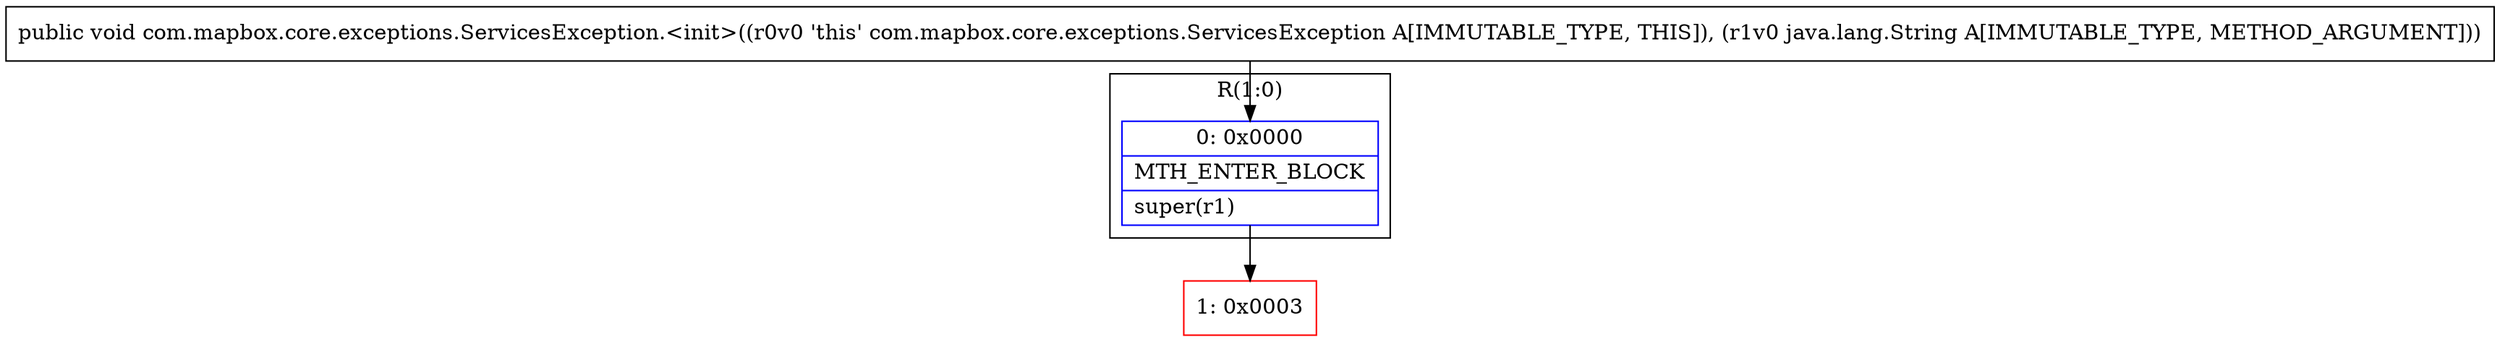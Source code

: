 digraph "CFG forcom.mapbox.core.exceptions.ServicesException.\<init\>(Ljava\/lang\/String;)V" {
subgraph cluster_Region_1500344287 {
label = "R(1:0)";
node [shape=record,color=blue];
Node_0 [shape=record,label="{0\:\ 0x0000|MTH_ENTER_BLOCK\l|super(r1)\l}"];
}
Node_1 [shape=record,color=red,label="{1\:\ 0x0003}"];
MethodNode[shape=record,label="{public void com.mapbox.core.exceptions.ServicesException.\<init\>((r0v0 'this' com.mapbox.core.exceptions.ServicesException A[IMMUTABLE_TYPE, THIS]), (r1v0 java.lang.String A[IMMUTABLE_TYPE, METHOD_ARGUMENT])) }"];
MethodNode -> Node_0;
Node_0 -> Node_1;
}

